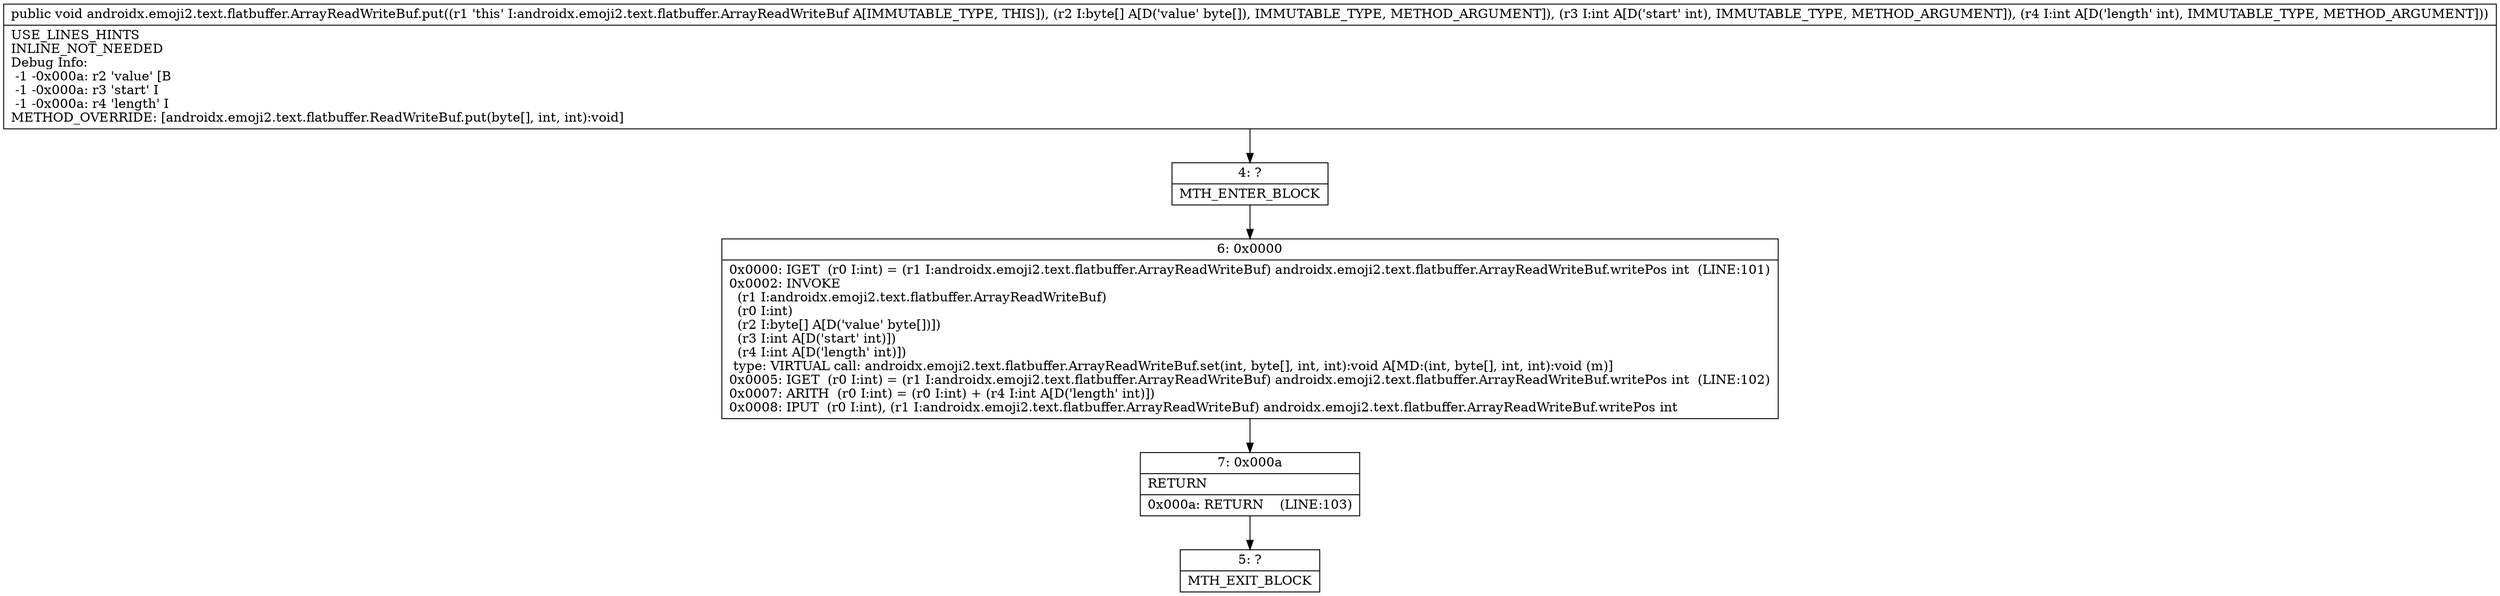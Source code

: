 digraph "CFG forandroidx.emoji2.text.flatbuffer.ArrayReadWriteBuf.put([BII)V" {
Node_4 [shape=record,label="{4\:\ ?|MTH_ENTER_BLOCK\l}"];
Node_6 [shape=record,label="{6\:\ 0x0000|0x0000: IGET  (r0 I:int) = (r1 I:androidx.emoji2.text.flatbuffer.ArrayReadWriteBuf) androidx.emoji2.text.flatbuffer.ArrayReadWriteBuf.writePos int  (LINE:101)\l0x0002: INVOKE  \l  (r1 I:androidx.emoji2.text.flatbuffer.ArrayReadWriteBuf)\l  (r0 I:int)\l  (r2 I:byte[] A[D('value' byte[])])\l  (r3 I:int A[D('start' int)])\l  (r4 I:int A[D('length' int)])\l type: VIRTUAL call: androidx.emoji2.text.flatbuffer.ArrayReadWriteBuf.set(int, byte[], int, int):void A[MD:(int, byte[], int, int):void (m)]\l0x0005: IGET  (r0 I:int) = (r1 I:androidx.emoji2.text.flatbuffer.ArrayReadWriteBuf) androidx.emoji2.text.flatbuffer.ArrayReadWriteBuf.writePos int  (LINE:102)\l0x0007: ARITH  (r0 I:int) = (r0 I:int) + (r4 I:int A[D('length' int)]) \l0x0008: IPUT  (r0 I:int), (r1 I:androidx.emoji2.text.flatbuffer.ArrayReadWriteBuf) androidx.emoji2.text.flatbuffer.ArrayReadWriteBuf.writePos int \l}"];
Node_7 [shape=record,label="{7\:\ 0x000a|RETURN\l|0x000a: RETURN    (LINE:103)\l}"];
Node_5 [shape=record,label="{5\:\ ?|MTH_EXIT_BLOCK\l}"];
MethodNode[shape=record,label="{public void androidx.emoji2.text.flatbuffer.ArrayReadWriteBuf.put((r1 'this' I:androidx.emoji2.text.flatbuffer.ArrayReadWriteBuf A[IMMUTABLE_TYPE, THIS]), (r2 I:byte[] A[D('value' byte[]), IMMUTABLE_TYPE, METHOD_ARGUMENT]), (r3 I:int A[D('start' int), IMMUTABLE_TYPE, METHOD_ARGUMENT]), (r4 I:int A[D('length' int), IMMUTABLE_TYPE, METHOD_ARGUMENT]))  | USE_LINES_HINTS\lINLINE_NOT_NEEDED\lDebug Info:\l  \-1 \-0x000a: r2 'value' [B\l  \-1 \-0x000a: r3 'start' I\l  \-1 \-0x000a: r4 'length' I\lMETHOD_OVERRIDE: [androidx.emoji2.text.flatbuffer.ReadWriteBuf.put(byte[], int, int):void]\l}"];
MethodNode -> Node_4;Node_4 -> Node_6;
Node_6 -> Node_7;
Node_7 -> Node_5;
}

